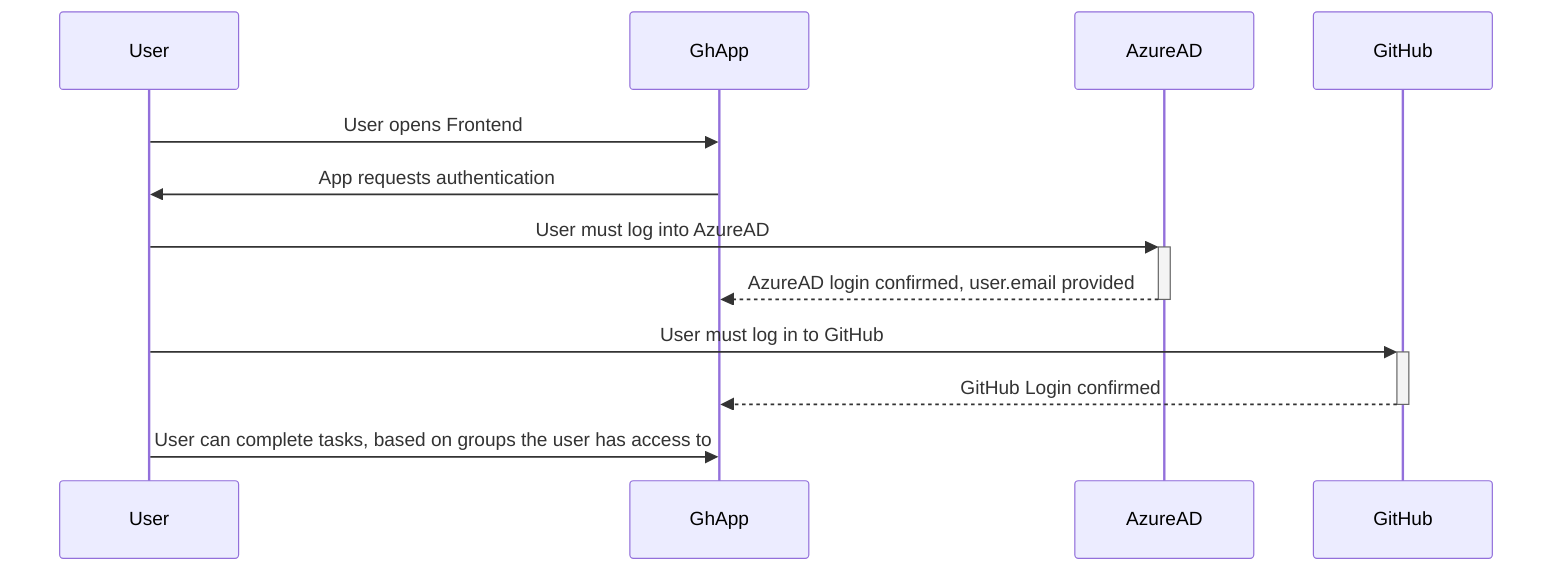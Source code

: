 sequenceDiagram
    User->>GhApp: User opens Frontend
    GhApp->>User: App requests authentication
    User->>+AzureAD: User must log into AzureAD
    AzureAD-->>-GhApp: AzureAD login confirmed, user.email provided
    User->>+GitHub: User must log in to GitHub
    GitHub-->>-GhApp: GitHub Login confirmed
    User->>GhApp: User can complete tasks, based on groups the user has access to